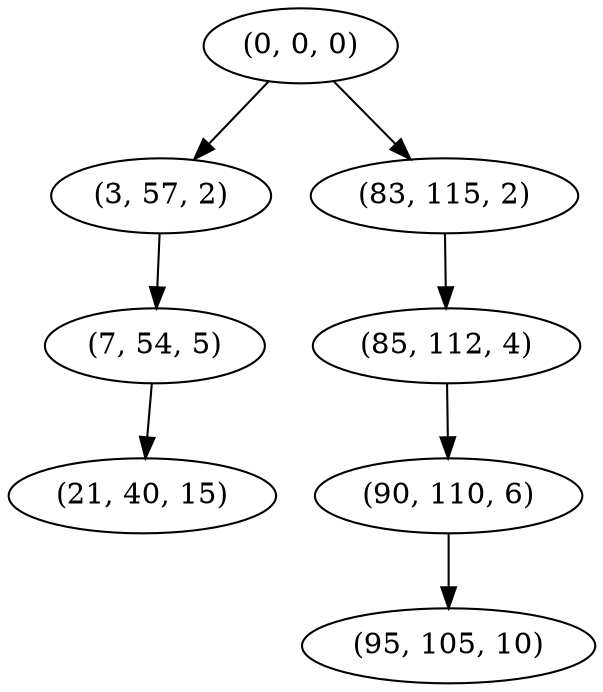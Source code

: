 digraph tree {
    "(0, 0, 0)";
    "(3, 57, 2)";
    "(7, 54, 5)";
    "(21, 40, 15)";
    "(83, 115, 2)";
    "(85, 112, 4)";
    "(90, 110, 6)";
    "(95, 105, 10)";
    "(0, 0, 0)" -> "(3, 57, 2)";
    "(0, 0, 0)" -> "(83, 115, 2)";
    "(3, 57, 2)" -> "(7, 54, 5)";
    "(7, 54, 5)" -> "(21, 40, 15)";
    "(83, 115, 2)" -> "(85, 112, 4)";
    "(85, 112, 4)" -> "(90, 110, 6)";
    "(90, 110, 6)" -> "(95, 105, 10)";
}
